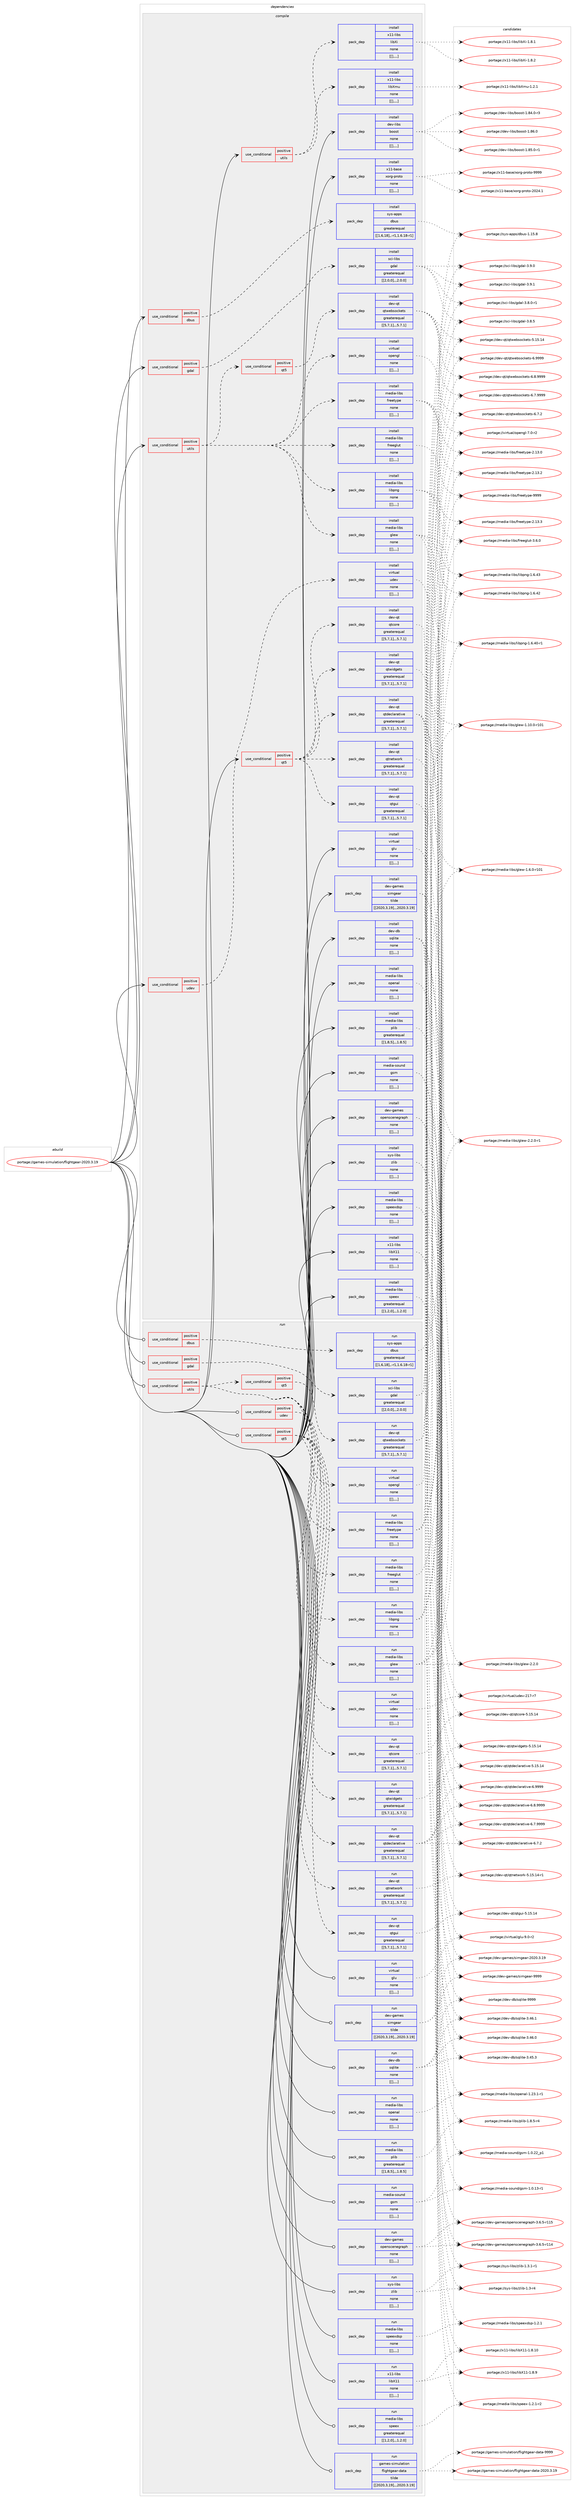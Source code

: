 digraph prolog {

# *************
# Graph options
# *************

newrank=true;
concentrate=true;
compound=true;
graph [rankdir=LR,fontname=Helvetica,fontsize=10,ranksep=1.5];#, ranksep=2.5, nodesep=0.2];
edge  [arrowhead=vee];
node  [fontname=Helvetica,fontsize=10];

# **********
# The ebuild
# **********

subgraph cluster_leftcol {
color=gray;
label=<<i>ebuild</i>>;
id [label="portage://games-simulation/flightgear-2020.3.19", color=red, width=4, href="../games-simulation/flightgear-2020.3.19.svg"];
}

# ****************
# The dependencies
# ****************

subgraph cluster_midcol {
color=gray;
label=<<i>dependencies</i>>;
subgraph cluster_compile {
fillcolor="#eeeeee";
style=filled;
label=<<i>compile</i>>;
subgraph cond66366 {
dependency237074 [label=<<TABLE BORDER="0" CELLBORDER="1" CELLSPACING="0" CELLPADDING="4"><TR><TD ROWSPAN="3" CELLPADDING="10">use_conditional</TD></TR><TR><TD>positive</TD></TR><TR><TD>dbus</TD></TR></TABLE>>, shape=none, color=red];
subgraph pack169205 {
dependency237075 [label=<<TABLE BORDER="0" CELLBORDER="1" CELLSPACING="0" CELLPADDING="4" WIDTH="220"><TR><TD ROWSPAN="6" CELLPADDING="30">pack_dep</TD></TR><TR><TD WIDTH="110">install</TD></TR><TR><TD>sys-apps</TD></TR><TR><TD>dbus</TD></TR><TR><TD>greaterequal</TD></TR><TR><TD>[[1,6,18],,-r1,1.6.18-r1]</TD></TR></TABLE>>, shape=none, color=blue];
}
dependency237074:e -> dependency237075:w [weight=20,style="dashed",arrowhead="vee"];
}
id:e -> dependency237074:w [weight=20,style="solid",arrowhead="vee"];
subgraph cond66367 {
dependency237076 [label=<<TABLE BORDER="0" CELLBORDER="1" CELLSPACING="0" CELLPADDING="4"><TR><TD ROWSPAN="3" CELLPADDING="10">use_conditional</TD></TR><TR><TD>positive</TD></TR><TR><TD>gdal</TD></TR></TABLE>>, shape=none, color=red];
subgraph pack169206 {
dependency237077 [label=<<TABLE BORDER="0" CELLBORDER="1" CELLSPACING="0" CELLPADDING="4" WIDTH="220"><TR><TD ROWSPAN="6" CELLPADDING="30">pack_dep</TD></TR><TR><TD WIDTH="110">install</TD></TR><TR><TD>sci-libs</TD></TR><TR><TD>gdal</TD></TR><TR><TD>greaterequal</TD></TR><TR><TD>[[2,0,0],,,2.0.0]</TD></TR></TABLE>>, shape=none, color=blue];
}
dependency237076:e -> dependency237077:w [weight=20,style="dashed",arrowhead="vee"];
}
id:e -> dependency237076:w [weight=20,style="solid",arrowhead="vee"];
subgraph cond66368 {
dependency237078 [label=<<TABLE BORDER="0" CELLBORDER="1" CELLSPACING="0" CELLPADDING="4"><TR><TD ROWSPAN="3" CELLPADDING="10">use_conditional</TD></TR><TR><TD>positive</TD></TR><TR><TD>qt5</TD></TR></TABLE>>, shape=none, color=red];
subgraph pack169207 {
dependency237079 [label=<<TABLE BORDER="0" CELLBORDER="1" CELLSPACING="0" CELLPADDING="4" WIDTH="220"><TR><TD ROWSPAN="6" CELLPADDING="30">pack_dep</TD></TR><TR><TD WIDTH="110">install</TD></TR><TR><TD>dev-qt</TD></TR><TR><TD>qtcore</TD></TR><TR><TD>greaterequal</TD></TR><TR><TD>[[5,7,1],,,5.7.1]</TD></TR></TABLE>>, shape=none, color=blue];
}
dependency237078:e -> dependency237079:w [weight=20,style="dashed",arrowhead="vee"];
subgraph pack169208 {
dependency237080 [label=<<TABLE BORDER="0" CELLBORDER="1" CELLSPACING="0" CELLPADDING="4" WIDTH="220"><TR><TD ROWSPAN="6" CELLPADDING="30">pack_dep</TD></TR><TR><TD WIDTH="110">install</TD></TR><TR><TD>dev-qt</TD></TR><TR><TD>qtdeclarative</TD></TR><TR><TD>greaterequal</TD></TR><TR><TD>[[5,7,1],,,5.7.1]</TD></TR></TABLE>>, shape=none, color=blue];
}
dependency237078:e -> dependency237080:w [weight=20,style="dashed",arrowhead="vee"];
subgraph pack169209 {
dependency237081 [label=<<TABLE BORDER="0" CELLBORDER="1" CELLSPACING="0" CELLPADDING="4" WIDTH="220"><TR><TD ROWSPAN="6" CELLPADDING="30">pack_dep</TD></TR><TR><TD WIDTH="110">install</TD></TR><TR><TD>dev-qt</TD></TR><TR><TD>qtgui</TD></TR><TR><TD>greaterequal</TD></TR><TR><TD>[[5,7,1],,,5.7.1]</TD></TR></TABLE>>, shape=none, color=blue];
}
dependency237078:e -> dependency237081:w [weight=20,style="dashed",arrowhead="vee"];
subgraph pack169210 {
dependency237082 [label=<<TABLE BORDER="0" CELLBORDER="1" CELLSPACING="0" CELLPADDING="4" WIDTH="220"><TR><TD ROWSPAN="6" CELLPADDING="30">pack_dep</TD></TR><TR><TD WIDTH="110">install</TD></TR><TR><TD>dev-qt</TD></TR><TR><TD>qtnetwork</TD></TR><TR><TD>greaterequal</TD></TR><TR><TD>[[5,7,1],,,5.7.1]</TD></TR></TABLE>>, shape=none, color=blue];
}
dependency237078:e -> dependency237082:w [weight=20,style="dashed",arrowhead="vee"];
subgraph pack169211 {
dependency237083 [label=<<TABLE BORDER="0" CELLBORDER="1" CELLSPACING="0" CELLPADDING="4" WIDTH="220"><TR><TD ROWSPAN="6" CELLPADDING="30">pack_dep</TD></TR><TR><TD WIDTH="110">install</TD></TR><TR><TD>dev-qt</TD></TR><TR><TD>qtwidgets</TD></TR><TR><TD>greaterequal</TD></TR><TR><TD>[[5,7,1],,,5.7.1]</TD></TR></TABLE>>, shape=none, color=blue];
}
dependency237078:e -> dependency237083:w [weight=20,style="dashed",arrowhead="vee"];
}
id:e -> dependency237078:w [weight=20,style="solid",arrowhead="vee"];
subgraph cond66369 {
dependency237084 [label=<<TABLE BORDER="0" CELLBORDER="1" CELLSPACING="0" CELLPADDING="4"><TR><TD ROWSPAN="3" CELLPADDING="10">use_conditional</TD></TR><TR><TD>positive</TD></TR><TR><TD>udev</TD></TR></TABLE>>, shape=none, color=red];
subgraph pack169212 {
dependency237085 [label=<<TABLE BORDER="0" CELLBORDER="1" CELLSPACING="0" CELLPADDING="4" WIDTH="220"><TR><TD ROWSPAN="6" CELLPADDING="30">pack_dep</TD></TR><TR><TD WIDTH="110">install</TD></TR><TR><TD>virtual</TD></TR><TR><TD>udev</TD></TR><TR><TD>none</TD></TR><TR><TD>[[],,,,]</TD></TR></TABLE>>, shape=none, color=blue];
}
dependency237084:e -> dependency237085:w [weight=20,style="dashed",arrowhead="vee"];
}
id:e -> dependency237084:w [weight=20,style="solid",arrowhead="vee"];
subgraph cond66370 {
dependency237086 [label=<<TABLE BORDER="0" CELLBORDER="1" CELLSPACING="0" CELLPADDING="4"><TR><TD ROWSPAN="3" CELLPADDING="10">use_conditional</TD></TR><TR><TD>positive</TD></TR><TR><TD>utils</TD></TR></TABLE>>, shape=none, color=red];
subgraph pack169213 {
dependency237087 [label=<<TABLE BORDER="0" CELLBORDER="1" CELLSPACING="0" CELLPADDING="4" WIDTH="220"><TR><TD ROWSPAN="6" CELLPADDING="30">pack_dep</TD></TR><TR><TD WIDTH="110">install</TD></TR><TR><TD>media-libs</TD></TR><TR><TD>freeglut</TD></TR><TR><TD>none</TD></TR><TR><TD>[[],,,,]</TD></TR></TABLE>>, shape=none, color=blue];
}
dependency237086:e -> dependency237087:w [weight=20,style="dashed",arrowhead="vee"];
subgraph pack169214 {
dependency237088 [label=<<TABLE BORDER="0" CELLBORDER="1" CELLSPACING="0" CELLPADDING="4" WIDTH="220"><TR><TD ROWSPAN="6" CELLPADDING="30">pack_dep</TD></TR><TR><TD WIDTH="110">install</TD></TR><TR><TD>media-libs</TD></TR><TR><TD>freetype</TD></TR><TR><TD>none</TD></TR><TR><TD>[[],,,,]</TD></TR></TABLE>>, shape=none, color=blue];
}
dependency237086:e -> dependency237088:w [weight=20,style="dashed",arrowhead="vee"];
subgraph pack169215 {
dependency237089 [label=<<TABLE BORDER="0" CELLBORDER="1" CELLSPACING="0" CELLPADDING="4" WIDTH="220"><TR><TD ROWSPAN="6" CELLPADDING="30">pack_dep</TD></TR><TR><TD WIDTH="110">install</TD></TR><TR><TD>media-libs</TD></TR><TR><TD>glew</TD></TR><TR><TD>none</TD></TR><TR><TD>[[],,,,]</TD></TR></TABLE>>, shape=none, color=blue];
}
dependency237086:e -> dependency237089:w [weight=20,style="dashed",arrowhead="vee"];
subgraph pack169216 {
dependency237090 [label=<<TABLE BORDER="0" CELLBORDER="1" CELLSPACING="0" CELLPADDING="4" WIDTH="220"><TR><TD ROWSPAN="6" CELLPADDING="30">pack_dep</TD></TR><TR><TD WIDTH="110">install</TD></TR><TR><TD>media-libs</TD></TR><TR><TD>libpng</TD></TR><TR><TD>none</TD></TR><TR><TD>[[],,,,]</TD></TR></TABLE>>, shape=none, color=blue];
}
dependency237086:e -> dependency237090:w [weight=20,style="dashed",arrowhead="vee"];
subgraph pack169217 {
dependency237091 [label=<<TABLE BORDER="0" CELLBORDER="1" CELLSPACING="0" CELLPADDING="4" WIDTH="220"><TR><TD ROWSPAN="6" CELLPADDING="30">pack_dep</TD></TR><TR><TD WIDTH="110">install</TD></TR><TR><TD>virtual</TD></TR><TR><TD>opengl</TD></TR><TR><TD>none</TD></TR><TR><TD>[[],,,,]</TD></TR></TABLE>>, shape=none, color=blue];
}
dependency237086:e -> dependency237091:w [weight=20,style="dashed",arrowhead="vee"];
subgraph cond66371 {
dependency237092 [label=<<TABLE BORDER="0" CELLBORDER="1" CELLSPACING="0" CELLPADDING="4"><TR><TD ROWSPAN="3" CELLPADDING="10">use_conditional</TD></TR><TR><TD>positive</TD></TR><TR><TD>qt5</TD></TR></TABLE>>, shape=none, color=red];
subgraph pack169218 {
dependency237093 [label=<<TABLE BORDER="0" CELLBORDER="1" CELLSPACING="0" CELLPADDING="4" WIDTH="220"><TR><TD ROWSPAN="6" CELLPADDING="30">pack_dep</TD></TR><TR><TD WIDTH="110">install</TD></TR><TR><TD>dev-qt</TD></TR><TR><TD>qtwebsockets</TD></TR><TR><TD>greaterequal</TD></TR><TR><TD>[[5,7,1],,,5.7.1]</TD></TR></TABLE>>, shape=none, color=blue];
}
dependency237092:e -> dependency237093:w [weight=20,style="dashed",arrowhead="vee"];
}
dependency237086:e -> dependency237092:w [weight=20,style="dashed",arrowhead="vee"];
}
id:e -> dependency237086:w [weight=20,style="solid",arrowhead="vee"];
subgraph cond66372 {
dependency237094 [label=<<TABLE BORDER="0" CELLBORDER="1" CELLSPACING="0" CELLPADDING="4"><TR><TD ROWSPAN="3" CELLPADDING="10">use_conditional</TD></TR><TR><TD>positive</TD></TR><TR><TD>utils</TD></TR></TABLE>>, shape=none, color=red];
subgraph pack169219 {
dependency237095 [label=<<TABLE BORDER="0" CELLBORDER="1" CELLSPACING="0" CELLPADDING="4" WIDTH="220"><TR><TD ROWSPAN="6" CELLPADDING="30">pack_dep</TD></TR><TR><TD WIDTH="110">install</TD></TR><TR><TD>x11-libs</TD></TR><TR><TD>libXi</TD></TR><TR><TD>none</TD></TR><TR><TD>[[],,,,]</TD></TR></TABLE>>, shape=none, color=blue];
}
dependency237094:e -> dependency237095:w [weight=20,style="dashed",arrowhead="vee"];
subgraph pack169220 {
dependency237096 [label=<<TABLE BORDER="0" CELLBORDER="1" CELLSPACING="0" CELLPADDING="4" WIDTH="220"><TR><TD ROWSPAN="6" CELLPADDING="30">pack_dep</TD></TR><TR><TD WIDTH="110">install</TD></TR><TR><TD>x11-libs</TD></TR><TR><TD>libXmu</TD></TR><TR><TD>none</TD></TR><TR><TD>[[],,,,]</TD></TR></TABLE>>, shape=none, color=blue];
}
dependency237094:e -> dependency237096:w [weight=20,style="dashed",arrowhead="vee"];
}
id:e -> dependency237094:w [weight=20,style="solid",arrowhead="vee"];
subgraph pack169221 {
dependency237097 [label=<<TABLE BORDER="0" CELLBORDER="1" CELLSPACING="0" CELLPADDING="4" WIDTH="220"><TR><TD ROWSPAN="6" CELLPADDING="30">pack_dep</TD></TR><TR><TD WIDTH="110">install</TD></TR><TR><TD>dev-db</TD></TR><TR><TD>sqlite</TD></TR><TR><TD>none</TD></TR><TR><TD>[[],,,,]</TD></TR></TABLE>>, shape=none, color=blue];
}
id:e -> dependency237097:w [weight=20,style="solid",arrowhead="vee"];
subgraph pack169222 {
dependency237098 [label=<<TABLE BORDER="0" CELLBORDER="1" CELLSPACING="0" CELLPADDING="4" WIDTH="220"><TR><TD ROWSPAN="6" CELLPADDING="30">pack_dep</TD></TR><TR><TD WIDTH="110">install</TD></TR><TR><TD>dev-games</TD></TR><TR><TD>openscenegraph</TD></TR><TR><TD>none</TD></TR><TR><TD>[[],,,,]</TD></TR></TABLE>>, shape=none, color=blue];
}
id:e -> dependency237098:w [weight=20,style="solid",arrowhead="vee"];
subgraph pack169223 {
dependency237099 [label=<<TABLE BORDER="0" CELLBORDER="1" CELLSPACING="0" CELLPADDING="4" WIDTH="220"><TR><TD ROWSPAN="6" CELLPADDING="30">pack_dep</TD></TR><TR><TD WIDTH="110">install</TD></TR><TR><TD>dev-games</TD></TR><TR><TD>simgear</TD></TR><TR><TD>tilde</TD></TR><TR><TD>[[2020,3,19],,,2020.3.19]</TD></TR></TABLE>>, shape=none, color=blue];
}
id:e -> dependency237099:w [weight=20,style="solid",arrowhead="vee"];
subgraph pack169224 {
dependency237100 [label=<<TABLE BORDER="0" CELLBORDER="1" CELLSPACING="0" CELLPADDING="4" WIDTH="220"><TR><TD ROWSPAN="6" CELLPADDING="30">pack_dep</TD></TR><TR><TD WIDTH="110">install</TD></TR><TR><TD>dev-libs</TD></TR><TR><TD>boost</TD></TR><TR><TD>none</TD></TR><TR><TD>[[],,,,]</TD></TR></TABLE>>, shape=none, color=blue];
}
id:e -> dependency237100:w [weight=20,style="solid",arrowhead="vee"];
subgraph pack169225 {
dependency237101 [label=<<TABLE BORDER="0" CELLBORDER="1" CELLSPACING="0" CELLPADDING="4" WIDTH="220"><TR><TD ROWSPAN="6" CELLPADDING="30">pack_dep</TD></TR><TR><TD WIDTH="110">install</TD></TR><TR><TD>media-libs</TD></TR><TR><TD>openal</TD></TR><TR><TD>none</TD></TR><TR><TD>[[],,,,]</TD></TR></TABLE>>, shape=none, color=blue];
}
id:e -> dependency237101:w [weight=20,style="solid",arrowhead="vee"];
subgraph pack169226 {
dependency237102 [label=<<TABLE BORDER="0" CELLBORDER="1" CELLSPACING="0" CELLPADDING="4" WIDTH="220"><TR><TD ROWSPAN="6" CELLPADDING="30">pack_dep</TD></TR><TR><TD WIDTH="110">install</TD></TR><TR><TD>media-libs</TD></TR><TR><TD>plib</TD></TR><TR><TD>greaterequal</TD></TR><TR><TD>[[1,8,5],,,1.8.5]</TD></TR></TABLE>>, shape=none, color=blue];
}
id:e -> dependency237102:w [weight=20,style="solid",arrowhead="vee"];
subgraph pack169227 {
dependency237103 [label=<<TABLE BORDER="0" CELLBORDER="1" CELLSPACING="0" CELLPADDING="4" WIDTH="220"><TR><TD ROWSPAN="6" CELLPADDING="30">pack_dep</TD></TR><TR><TD WIDTH="110">install</TD></TR><TR><TD>media-libs</TD></TR><TR><TD>speex</TD></TR><TR><TD>greaterequal</TD></TR><TR><TD>[[1,2,0],,,1.2.0]</TD></TR></TABLE>>, shape=none, color=blue];
}
id:e -> dependency237103:w [weight=20,style="solid",arrowhead="vee"];
subgraph pack169228 {
dependency237104 [label=<<TABLE BORDER="0" CELLBORDER="1" CELLSPACING="0" CELLPADDING="4" WIDTH="220"><TR><TD ROWSPAN="6" CELLPADDING="30">pack_dep</TD></TR><TR><TD WIDTH="110">install</TD></TR><TR><TD>media-libs</TD></TR><TR><TD>speexdsp</TD></TR><TR><TD>none</TD></TR><TR><TD>[[],,,,]</TD></TR></TABLE>>, shape=none, color=blue];
}
id:e -> dependency237104:w [weight=20,style="solid",arrowhead="vee"];
subgraph pack169229 {
dependency237105 [label=<<TABLE BORDER="0" CELLBORDER="1" CELLSPACING="0" CELLPADDING="4" WIDTH="220"><TR><TD ROWSPAN="6" CELLPADDING="30">pack_dep</TD></TR><TR><TD WIDTH="110">install</TD></TR><TR><TD>media-sound</TD></TR><TR><TD>gsm</TD></TR><TR><TD>none</TD></TR><TR><TD>[[],,,,]</TD></TR></TABLE>>, shape=none, color=blue];
}
id:e -> dependency237105:w [weight=20,style="solid",arrowhead="vee"];
subgraph pack169230 {
dependency237106 [label=<<TABLE BORDER="0" CELLBORDER="1" CELLSPACING="0" CELLPADDING="4" WIDTH="220"><TR><TD ROWSPAN="6" CELLPADDING="30">pack_dep</TD></TR><TR><TD WIDTH="110">install</TD></TR><TR><TD>sys-libs</TD></TR><TR><TD>zlib</TD></TR><TR><TD>none</TD></TR><TR><TD>[[],,,,]</TD></TR></TABLE>>, shape=none, color=blue];
}
id:e -> dependency237106:w [weight=20,style="solid",arrowhead="vee"];
subgraph pack169231 {
dependency237107 [label=<<TABLE BORDER="0" CELLBORDER="1" CELLSPACING="0" CELLPADDING="4" WIDTH="220"><TR><TD ROWSPAN="6" CELLPADDING="30">pack_dep</TD></TR><TR><TD WIDTH="110">install</TD></TR><TR><TD>virtual</TD></TR><TR><TD>glu</TD></TR><TR><TD>none</TD></TR><TR><TD>[[],,,,]</TD></TR></TABLE>>, shape=none, color=blue];
}
id:e -> dependency237107:w [weight=20,style="solid",arrowhead="vee"];
subgraph pack169232 {
dependency237108 [label=<<TABLE BORDER="0" CELLBORDER="1" CELLSPACING="0" CELLPADDING="4" WIDTH="220"><TR><TD ROWSPAN="6" CELLPADDING="30">pack_dep</TD></TR><TR><TD WIDTH="110">install</TD></TR><TR><TD>x11-base</TD></TR><TR><TD>xorg-proto</TD></TR><TR><TD>none</TD></TR><TR><TD>[[],,,,]</TD></TR></TABLE>>, shape=none, color=blue];
}
id:e -> dependency237108:w [weight=20,style="solid",arrowhead="vee"];
subgraph pack169233 {
dependency237109 [label=<<TABLE BORDER="0" CELLBORDER="1" CELLSPACING="0" CELLPADDING="4" WIDTH="220"><TR><TD ROWSPAN="6" CELLPADDING="30">pack_dep</TD></TR><TR><TD WIDTH="110">install</TD></TR><TR><TD>x11-libs</TD></TR><TR><TD>libX11</TD></TR><TR><TD>none</TD></TR><TR><TD>[[],,,,]</TD></TR></TABLE>>, shape=none, color=blue];
}
id:e -> dependency237109:w [weight=20,style="solid",arrowhead="vee"];
}
subgraph cluster_compileandrun {
fillcolor="#eeeeee";
style=filled;
label=<<i>compile and run</i>>;
}
subgraph cluster_run {
fillcolor="#eeeeee";
style=filled;
label=<<i>run</i>>;
subgraph cond66373 {
dependency237110 [label=<<TABLE BORDER="0" CELLBORDER="1" CELLSPACING="0" CELLPADDING="4"><TR><TD ROWSPAN="3" CELLPADDING="10">use_conditional</TD></TR><TR><TD>positive</TD></TR><TR><TD>dbus</TD></TR></TABLE>>, shape=none, color=red];
subgraph pack169234 {
dependency237111 [label=<<TABLE BORDER="0" CELLBORDER="1" CELLSPACING="0" CELLPADDING="4" WIDTH="220"><TR><TD ROWSPAN="6" CELLPADDING="30">pack_dep</TD></TR><TR><TD WIDTH="110">run</TD></TR><TR><TD>sys-apps</TD></TR><TR><TD>dbus</TD></TR><TR><TD>greaterequal</TD></TR><TR><TD>[[1,6,18],,-r1,1.6.18-r1]</TD></TR></TABLE>>, shape=none, color=blue];
}
dependency237110:e -> dependency237111:w [weight=20,style="dashed",arrowhead="vee"];
}
id:e -> dependency237110:w [weight=20,style="solid",arrowhead="odot"];
subgraph cond66374 {
dependency237112 [label=<<TABLE BORDER="0" CELLBORDER="1" CELLSPACING="0" CELLPADDING="4"><TR><TD ROWSPAN="3" CELLPADDING="10">use_conditional</TD></TR><TR><TD>positive</TD></TR><TR><TD>gdal</TD></TR></TABLE>>, shape=none, color=red];
subgraph pack169235 {
dependency237113 [label=<<TABLE BORDER="0" CELLBORDER="1" CELLSPACING="0" CELLPADDING="4" WIDTH="220"><TR><TD ROWSPAN="6" CELLPADDING="30">pack_dep</TD></TR><TR><TD WIDTH="110">run</TD></TR><TR><TD>sci-libs</TD></TR><TR><TD>gdal</TD></TR><TR><TD>greaterequal</TD></TR><TR><TD>[[2,0,0],,,2.0.0]</TD></TR></TABLE>>, shape=none, color=blue];
}
dependency237112:e -> dependency237113:w [weight=20,style="dashed",arrowhead="vee"];
}
id:e -> dependency237112:w [weight=20,style="solid",arrowhead="odot"];
subgraph cond66375 {
dependency237114 [label=<<TABLE BORDER="0" CELLBORDER="1" CELLSPACING="0" CELLPADDING="4"><TR><TD ROWSPAN="3" CELLPADDING="10">use_conditional</TD></TR><TR><TD>positive</TD></TR><TR><TD>qt5</TD></TR></TABLE>>, shape=none, color=red];
subgraph pack169236 {
dependency237115 [label=<<TABLE BORDER="0" CELLBORDER="1" CELLSPACING="0" CELLPADDING="4" WIDTH="220"><TR><TD ROWSPAN="6" CELLPADDING="30">pack_dep</TD></TR><TR><TD WIDTH="110">run</TD></TR><TR><TD>dev-qt</TD></TR><TR><TD>qtcore</TD></TR><TR><TD>greaterequal</TD></TR><TR><TD>[[5,7,1],,,5.7.1]</TD></TR></TABLE>>, shape=none, color=blue];
}
dependency237114:e -> dependency237115:w [weight=20,style="dashed",arrowhead="vee"];
subgraph pack169237 {
dependency237116 [label=<<TABLE BORDER="0" CELLBORDER="1" CELLSPACING="0" CELLPADDING="4" WIDTH="220"><TR><TD ROWSPAN="6" CELLPADDING="30">pack_dep</TD></TR><TR><TD WIDTH="110">run</TD></TR><TR><TD>dev-qt</TD></TR><TR><TD>qtdeclarative</TD></TR><TR><TD>greaterequal</TD></TR><TR><TD>[[5,7,1],,,5.7.1]</TD></TR></TABLE>>, shape=none, color=blue];
}
dependency237114:e -> dependency237116:w [weight=20,style="dashed",arrowhead="vee"];
subgraph pack169238 {
dependency237117 [label=<<TABLE BORDER="0" CELLBORDER="1" CELLSPACING="0" CELLPADDING="4" WIDTH="220"><TR><TD ROWSPAN="6" CELLPADDING="30">pack_dep</TD></TR><TR><TD WIDTH="110">run</TD></TR><TR><TD>dev-qt</TD></TR><TR><TD>qtgui</TD></TR><TR><TD>greaterequal</TD></TR><TR><TD>[[5,7,1],,,5.7.1]</TD></TR></TABLE>>, shape=none, color=blue];
}
dependency237114:e -> dependency237117:w [weight=20,style="dashed",arrowhead="vee"];
subgraph pack169239 {
dependency237118 [label=<<TABLE BORDER="0" CELLBORDER="1" CELLSPACING="0" CELLPADDING="4" WIDTH="220"><TR><TD ROWSPAN="6" CELLPADDING="30">pack_dep</TD></TR><TR><TD WIDTH="110">run</TD></TR><TR><TD>dev-qt</TD></TR><TR><TD>qtnetwork</TD></TR><TR><TD>greaterequal</TD></TR><TR><TD>[[5,7,1],,,5.7.1]</TD></TR></TABLE>>, shape=none, color=blue];
}
dependency237114:e -> dependency237118:w [weight=20,style="dashed",arrowhead="vee"];
subgraph pack169240 {
dependency237119 [label=<<TABLE BORDER="0" CELLBORDER="1" CELLSPACING="0" CELLPADDING="4" WIDTH="220"><TR><TD ROWSPAN="6" CELLPADDING="30">pack_dep</TD></TR><TR><TD WIDTH="110">run</TD></TR><TR><TD>dev-qt</TD></TR><TR><TD>qtwidgets</TD></TR><TR><TD>greaterequal</TD></TR><TR><TD>[[5,7,1],,,5.7.1]</TD></TR></TABLE>>, shape=none, color=blue];
}
dependency237114:e -> dependency237119:w [weight=20,style="dashed",arrowhead="vee"];
}
id:e -> dependency237114:w [weight=20,style="solid",arrowhead="odot"];
subgraph cond66376 {
dependency237120 [label=<<TABLE BORDER="0" CELLBORDER="1" CELLSPACING="0" CELLPADDING="4"><TR><TD ROWSPAN="3" CELLPADDING="10">use_conditional</TD></TR><TR><TD>positive</TD></TR><TR><TD>udev</TD></TR></TABLE>>, shape=none, color=red];
subgraph pack169241 {
dependency237121 [label=<<TABLE BORDER="0" CELLBORDER="1" CELLSPACING="0" CELLPADDING="4" WIDTH="220"><TR><TD ROWSPAN="6" CELLPADDING="30">pack_dep</TD></TR><TR><TD WIDTH="110">run</TD></TR><TR><TD>virtual</TD></TR><TR><TD>udev</TD></TR><TR><TD>none</TD></TR><TR><TD>[[],,,,]</TD></TR></TABLE>>, shape=none, color=blue];
}
dependency237120:e -> dependency237121:w [weight=20,style="dashed",arrowhead="vee"];
}
id:e -> dependency237120:w [weight=20,style="solid",arrowhead="odot"];
subgraph cond66377 {
dependency237122 [label=<<TABLE BORDER="0" CELLBORDER="1" CELLSPACING="0" CELLPADDING="4"><TR><TD ROWSPAN="3" CELLPADDING="10">use_conditional</TD></TR><TR><TD>positive</TD></TR><TR><TD>utils</TD></TR></TABLE>>, shape=none, color=red];
subgraph pack169242 {
dependency237123 [label=<<TABLE BORDER="0" CELLBORDER="1" CELLSPACING="0" CELLPADDING="4" WIDTH="220"><TR><TD ROWSPAN="6" CELLPADDING="30">pack_dep</TD></TR><TR><TD WIDTH="110">run</TD></TR><TR><TD>media-libs</TD></TR><TR><TD>freeglut</TD></TR><TR><TD>none</TD></TR><TR><TD>[[],,,,]</TD></TR></TABLE>>, shape=none, color=blue];
}
dependency237122:e -> dependency237123:w [weight=20,style="dashed",arrowhead="vee"];
subgraph pack169243 {
dependency237124 [label=<<TABLE BORDER="0" CELLBORDER="1" CELLSPACING="0" CELLPADDING="4" WIDTH="220"><TR><TD ROWSPAN="6" CELLPADDING="30">pack_dep</TD></TR><TR><TD WIDTH="110">run</TD></TR><TR><TD>media-libs</TD></TR><TR><TD>freetype</TD></TR><TR><TD>none</TD></TR><TR><TD>[[],,,,]</TD></TR></TABLE>>, shape=none, color=blue];
}
dependency237122:e -> dependency237124:w [weight=20,style="dashed",arrowhead="vee"];
subgraph pack169244 {
dependency237125 [label=<<TABLE BORDER="0" CELLBORDER="1" CELLSPACING="0" CELLPADDING="4" WIDTH="220"><TR><TD ROWSPAN="6" CELLPADDING="30">pack_dep</TD></TR><TR><TD WIDTH="110">run</TD></TR><TR><TD>media-libs</TD></TR><TR><TD>glew</TD></TR><TR><TD>none</TD></TR><TR><TD>[[],,,,]</TD></TR></TABLE>>, shape=none, color=blue];
}
dependency237122:e -> dependency237125:w [weight=20,style="dashed",arrowhead="vee"];
subgraph pack169245 {
dependency237126 [label=<<TABLE BORDER="0" CELLBORDER="1" CELLSPACING="0" CELLPADDING="4" WIDTH="220"><TR><TD ROWSPAN="6" CELLPADDING="30">pack_dep</TD></TR><TR><TD WIDTH="110">run</TD></TR><TR><TD>media-libs</TD></TR><TR><TD>libpng</TD></TR><TR><TD>none</TD></TR><TR><TD>[[],,,,]</TD></TR></TABLE>>, shape=none, color=blue];
}
dependency237122:e -> dependency237126:w [weight=20,style="dashed",arrowhead="vee"];
subgraph pack169246 {
dependency237127 [label=<<TABLE BORDER="0" CELLBORDER="1" CELLSPACING="0" CELLPADDING="4" WIDTH="220"><TR><TD ROWSPAN="6" CELLPADDING="30">pack_dep</TD></TR><TR><TD WIDTH="110">run</TD></TR><TR><TD>virtual</TD></TR><TR><TD>opengl</TD></TR><TR><TD>none</TD></TR><TR><TD>[[],,,,]</TD></TR></TABLE>>, shape=none, color=blue];
}
dependency237122:e -> dependency237127:w [weight=20,style="dashed",arrowhead="vee"];
subgraph cond66378 {
dependency237128 [label=<<TABLE BORDER="0" CELLBORDER="1" CELLSPACING="0" CELLPADDING="4"><TR><TD ROWSPAN="3" CELLPADDING="10">use_conditional</TD></TR><TR><TD>positive</TD></TR><TR><TD>qt5</TD></TR></TABLE>>, shape=none, color=red];
subgraph pack169247 {
dependency237129 [label=<<TABLE BORDER="0" CELLBORDER="1" CELLSPACING="0" CELLPADDING="4" WIDTH="220"><TR><TD ROWSPAN="6" CELLPADDING="30">pack_dep</TD></TR><TR><TD WIDTH="110">run</TD></TR><TR><TD>dev-qt</TD></TR><TR><TD>qtwebsockets</TD></TR><TR><TD>greaterequal</TD></TR><TR><TD>[[5,7,1],,,5.7.1]</TD></TR></TABLE>>, shape=none, color=blue];
}
dependency237128:e -> dependency237129:w [weight=20,style="dashed",arrowhead="vee"];
}
dependency237122:e -> dependency237128:w [weight=20,style="dashed",arrowhead="vee"];
}
id:e -> dependency237122:w [weight=20,style="solid",arrowhead="odot"];
subgraph pack169248 {
dependency237130 [label=<<TABLE BORDER="0" CELLBORDER="1" CELLSPACING="0" CELLPADDING="4" WIDTH="220"><TR><TD ROWSPAN="6" CELLPADDING="30">pack_dep</TD></TR><TR><TD WIDTH="110">run</TD></TR><TR><TD>dev-db</TD></TR><TR><TD>sqlite</TD></TR><TR><TD>none</TD></TR><TR><TD>[[],,,,]</TD></TR></TABLE>>, shape=none, color=blue];
}
id:e -> dependency237130:w [weight=20,style="solid",arrowhead="odot"];
subgraph pack169249 {
dependency237131 [label=<<TABLE BORDER="0" CELLBORDER="1" CELLSPACING="0" CELLPADDING="4" WIDTH="220"><TR><TD ROWSPAN="6" CELLPADDING="30">pack_dep</TD></TR><TR><TD WIDTH="110">run</TD></TR><TR><TD>dev-games</TD></TR><TR><TD>openscenegraph</TD></TR><TR><TD>none</TD></TR><TR><TD>[[],,,,]</TD></TR></TABLE>>, shape=none, color=blue];
}
id:e -> dependency237131:w [weight=20,style="solid",arrowhead="odot"];
subgraph pack169250 {
dependency237132 [label=<<TABLE BORDER="0" CELLBORDER="1" CELLSPACING="0" CELLPADDING="4" WIDTH="220"><TR><TD ROWSPAN="6" CELLPADDING="30">pack_dep</TD></TR><TR><TD WIDTH="110">run</TD></TR><TR><TD>dev-games</TD></TR><TR><TD>simgear</TD></TR><TR><TD>tilde</TD></TR><TR><TD>[[2020,3,19],,,2020.3.19]</TD></TR></TABLE>>, shape=none, color=blue];
}
id:e -> dependency237132:w [weight=20,style="solid",arrowhead="odot"];
subgraph pack169251 {
dependency237133 [label=<<TABLE BORDER="0" CELLBORDER="1" CELLSPACING="0" CELLPADDING="4" WIDTH="220"><TR><TD ROWSPAN="6" CELLPADDING="30">pack_dep</TD></TR><TR><TD WIDTH="110">run</TD></TR><TR><TD>games-simulation</TD></TR><TR><TD>flightgear-data</TD></TR><TR><TD>tilde</TD></TR><TR><TD>[[2020,3,19],,,2020.3.19]</TD></TR></TABLE>>, shape=none, color=blue];
}
id:e -> dependency237133:w [weight=20,style="solid",arrowhead="odot"];
subgraph pack169252 {
dependency237134 [label=<<TABLE BORDER="0" CELLBORDER="1" CELLSPACING="0" CELLPADDING="4" WIDTH="220"><TR><TD ROWSPAN="6" CELLPADDING="30">pack_dep</TD></TR><TR><TD WIDTH="110">run</TD></TR><TR><TD>media-libs</TD></TR><TR><TD>openal</TD></TR><TR><TD>none</TD></TR><TR><TD>[[],,,,]</TD></TR></TABLE>>, shape=none, color=blue];
}
id:e -> dependency237134:w [weight=20,style="solid",arrowhead="odot"];
subgraph pack169253 {
dependency237135 [label=<<TABLE BORDER="0" CELLBORDER="1" CELLSPACING="0" CELLPADDING="4" WIDTH="220"><TR><TD ROWSPAN="6" CELLPADDING="30">pack_dep</TD></TR><TR><TD WIDTH="110">run</TD></TR><TR><TD>media-libs</TD></TR><TR><TD>plib</TD></TR><TR><TD>greaterequal</TD></TR><TR><TD>[[1,8,5],,,1.8.5]</TD></TR></TABLE>>, shape=none, color=blue];
}
id:e -> dependency237135:w [weight=20,style="solid",arrowhead="odot"];
subgraph pack169254 {
dependency237136 [label=<<TABLE BORDER="0" CELLBORDER="1" CELLSPACING="0" CELLPADDING="4" WIDTH="220"><TR><TD ROWSPAN="6" CELLPADDING="30">pack_dep</TD></TR><TR><TD WIDTH="110">run</TD></TR><TR><TD>media-libs</TD></TR><TR><TD>speex</TD></TR><TR><TD>greaterequal</TD></TR><TR><TD>[[1,2,0],,,1.2.0]</TD></TR></TABLE>>, shape=none, color=blue];
}
id:e -> dependency237136:w [weight=20,style="solid",arrowhead="odot"];
subgraph pack169255 {
dependency237137 [label=<<TABLE BORDER="0" CELLBORDER="1" CELLSPACING="0" CELLPADDING="4" WIDTH="220"><TR><TD ROWSPAN="6" CELLPADDING="30">pack_dep</TD></TR><TR><TD WIDTH="110">run</TD></TR><TR><TD>media-libs</TD></TR><TR><TD>speexdsp</TD></TR><TR><TD>none</TD></TR><TR><TD>[[],,,,]</TD></TR></TABLE>>, shape=none, color=blue];
}
id:e -> dependency237137:w [weight=20,style="solid",arrowhead="odot"];
subgraph pack169256 {
dependency237138 [label=<<TABLE BORDER="0" CELLBORDER="1" CELLSPACING="0" CELLPADDING="4" WIDTH="220"><TR><TD ROWSPAN="6" CELLPADDING="30">pack_dep</TD></TR><TR><TD WIDTH="110">run</TD></TR><TR><TD>media-sound</TD></TR><TR><TD>gsm</TD></TR><TR><TD>none</TD></TR><TR><TD>[[],,,,]</TD></TR></TABLE>>, shape=none, color=blue];
}
id:e -> dependency237138:w [weight=20,style="solid",arrowhead="odot"];
subgraph pack169257 {
dependency237139 [label=<<TABLE BORDER="0" CELLBORDER="1" CELLSPACING="0" CELLPADDING="4" WIDTH="220"><TR><TD ROWSPAN="6" CELLPADDING="30">pack_dep</TD></TR><TR><TD WIDTH="110">run</TD></TR><TR><TD>sys-libs</TD></TR><TR><TD>zlib</TD></TR><TR><TD>none</TD></TR><TR><TD>[[],,,,]</TD></TR></TABLE>>, shape=none, color=blue];
}
id:e -> dependency237139:w [weight=20,style="solid",arrowhead="odot"];
subgraph pack169258 {
dependency237140 [label=<<TABLE BORDER="0" CELLBORDER="1" CELLSPACING="0" CELLPADDING="4" WIDTH="220"><TR><TD ROWSPAN="6" CELLPADDING="30">pack_dep</TD></TR><TR><TD WIDTH="110">run</TD></TR><TR><TD>virtual</TD></TR><TR><TD>glu</TD></TR><TR><TD>none</TD></TR><TR><TD>[[],,,,]</TD></TR></TABLE>>, shape=none, color=blue];
}
id:e -> dependency237140:w [weight=20,style="solid",arrowhead="odot"];
subgraph pack169259 {
dependency237141 [label=<<TABLE BORDER="0" CELLBORDER="1" CELLSPACING="0" CELLPADDING="4" WIDTH="220"><TR><TD ROWSPAN="6" CELLPADDING="30">pack_dep</TD></TR><TR><TD WIDTH="110">run</TD></TR><TR><TD>x11-libs</TD></TR><TR><TD>libX11</TD></TR><TR><TD>none</TD></TR><TR><TD>[[],,,,]</TD></TR></TABLE>>, shape=none, color=blue];
}
id:e -> dependency237141:w [weight=20,style="solid",arrowhead="odot"];
}
}

# **************
# The candidates
# **************

subgraph cluster_choices {
rank=same;
color=gray;
label=<<i>candidates</i>>;

subgraph choice169205 {
color=black;
nodesep=1;
choice1151211154597112112115471009811711545494649534656 [label="portage://sys-apps/dbus-1.15.8", color=red, width=4,href="../sys-apps/dbus-1.15.8.svg"];
dependency237075:e -> choice1151211154597112112115471009811711545494649534656:w [style=dotted,weight="100"];
}
subgraph choice169206 {
color=black;
nodesep=1;
choice1159910545108105981154710310097108455146574649 [label="portage://sci-libs/gdal-3.9.1", color=red, width=4,href="../sci-libs/gdal-3.9.1.svg"];
choice1159910545108105981154710310097108455146574648 [label="portage://sci-libs/gdal-3.9.0", color=red, width=4,href="../sci-libs/gdal-3.9.0.svg"];
choice1159910545108105981154710310097108455146564653 [label="portage://sci-libs/gdal-3.8.5", color=red, width=4,href="../sci-libs/gdal-3.8.5.svg"];
choice11599105451081059811547103100971084551465646484511449 [label="portage://sci-libs/gdal-3.8.0-r1", color=red, width=4,href="../sci-libs/gdal-3.8.0-r1.svg"];
dependency237077:e -> choice1159910545108105981154710310097108455146574649:w [style=dotted,weight="100"];
dependency237077:e -> choice1159910545108105981154710310097108455146574648:w [style=dotted,weight="100"];
dependency237077:e -> choice1159910545108105981154710310097108455146564653:w [style=dotted,weight="100"];
dependency237077:e -> choice11599105451081059811547103100971084551465646484511449:w [style=dotted,weight="100"];
}
subgraph choice169207 {
color=black;
nodesep=1;
choice1001011184511311647113116991111141014553464953464952 [label="portage://dev-qt/qtcore-5.15.14", color=red, width=4,href="../dev-qt/qtcore-5.15.14.svg"];
dependency237079:e -> choice1001011184511311647113116991111141014553464953464952:w [style=dotted,weight="100"];
}
subgraph choice169208 {
color=black;
nodesep=1;
choice100101118451131164711311610010199108971149711610511810145544657575757 [label="portage://dev-qt/qtdeclarative-6.9999", color=red, width=4,href="../dev-qt/qtdeclarative-6.9999.svg"];
choice1001011184511311647113116100101991089711497116105118101455446564657575757 [label="portage://dev-qt/qtdeclarative-6.8.9999", color=red, width=4,href="../dev-qt/qtdeclarative-6.8.9999.svg"];
choice1001011184511311647113116100101991089711497116105118101455446554657575757 [label="portage://dev-qt/qtdeclarative-6.7.9999", color=red, width=4,href="../dev-qt/qtdeclarative-6.7.9999.svg"];
choice1001011184511311647113116100101991089711497116105118101455446554650 [label="portage://dev-qt/qtdeclarative-6.7.2", color=red, width=4,href="../dev-qt/qtdeclarative-6.7.2.svg"];
choice10010111845113116471131161001019910897114971161051181014553464953464952 [label="portage://dev-qt/qtdeclarative-5.15.14", color=red, width=4,href="../dev-qt/qtdeclarative-5.15.14.svg"];
dependency237080:e -> choice100101118451131164711311610010199108971149711610511810145544657575757:w [style=dotted,weight="100"];
dependency237080:e -> choice1001011184511311647113116100101991089711497116105118101455446564657575757:w [style=dotted,weight="100"];
dependency237080:e -> choice1001011184511311647113116100101991089711497116105118101455446554657575757:w [style=dotted,weight="100"];
dependency237080:e -> choice1001011184511311647113116100101991089711497116105118101455446554650:w [style=dotted,weight="100"];
dependency237080:e -> choice10010111845113116471131161001019910897114971161051181014553464953464952:w [style=dotted,weight="100"];
}
subgraph choice169209 {
color=black;
nodesep=1;
choice10010111845113116471131161031171054553464953464952 [label="portage://dev-qt/qtgui-5.15.14", color=red, width=4,href="../dev-qt/qtgui-5.15.14.svg"];
dependency237081:e -> choice10010111845113116471131161031171054553464953464952:w [style=dotted,weight="100"];
}
subgraph choice169210 {
color=black;
nodesep=1;
choice100101118451131164711311611010111611911111410745534649534649524511449 [label="portage://dev-qt/qtnetwork-5.15.14-r1", color=red, width=4,href="../dev-qt/qtnetwork-5.15.14-r1.svg"];
dependency237082:e -> choice100101118451131164711311611010111611911111410745534649534649524511449:w [style=dotted,weight="100"];
}
subgraph choice169211 {
color=black;
nodesep=1;
choice10010111845113116471131161191051001031011161154553464953464952 [label="portage://dev-qt/qtwidgets-5.15.14", color=red, width=4,href="../dev-qt/qtwidgets-5.15.14.svg"];
dependency237083:e -> choice10010111845113116471131161191051001031011161154553464953464952:w [style=dotted,weight="100"];
}
subgraph choice169212 {
color=black;
nodesep=1;
choice1181051141161179710847117100101118455049554511455 [label="portage://virtual/udev-217-r7", color=red, width=4,href="../virtual/udev-217-r7.svg"];
dependency237085:e -> choice1181051141161179710847117100101118455049554511455:w [style=dotted,weight="100"];
}
subgraph choice169213 {
color=black;
nodesep=1;
choice10910110010597451081059811547102114101101103108117116455146544648 [label="portage://media-libs/freeglut-3.6.0", color=red, width=4,href="../media-libs/freeglut-3.6.0.svg"];
dependency237087:e -> choice10910110010597451081059811547102114101101103108117116455146544648:w [style=dotted,weight="100"];
}
subgraph choice169214 {
color=black;
nodesep=1;
choice109101100105974510810598115471021141011011161211121014557575757 [label="portage://media-libs/freetype-9999", color=red, width=4,href="../media-libs/freetype-9999.svg"];
choice1091011001059745108105981154710211410110111612111210145504649514651 [label="portage://media-libs/freetype-2.13.3", color=red, width=4,href="../media-libs/freetype-2.13.3.svg"];
choice1091011001059745108105981154710211410110111612111210145504649514650 [label="portage://media-libs/freetype-2.13.2", color=red, width=4,href="../media-libs/freetype-2.13.2.svg"];
choice1091011001059745108105981154710211410110111612111210145504649514648 [label="portage://media-libs/freetype-2.13.0", color=red, width=4,href="../media-libs/freetype-2.13.0.svg"];
dependency237088:e -> choice109101100105974510810598115471021141011011161211121014557575757:w [style=dotted,weight="100"];
dependency237088:e -> choice1091011001059745108105981154710211410110111612111210145504649514651:w [style=dotted,weight="100"];
dependency237088:e -> choice1091011001059745108105981154710211410110111612111210145504649514650:w [style=dotted,weight="100"];
dependency237088:e -> choice1091011001059745108105981154710211410110111612111210145504649514648:w [style=dotted,weight="100"];
}
subgraph choice169215 {
color=black;
nodesep=1;
choice109101100105974510810598115471031081011194550465046484511449 [label="portage://media-libs/glew-2.2.0-r1", color=red, width=4,href="../media-libs/glew-2.2.0-r1.svg"];
choice10910110010597451081059811547103108101119455046504648 [label="portage://media-libs/glew-2.2.0", color=red, width=4,href="../media-libs/glew-2.2.0.svg"];
choice109101100105974510810598115471031081011194549464948464845114494849 [label="portage://media-libs/glew-1.10.0-r101", color=red, width=4,href="../media-libs/glew-1.10.0-r101.svg"];
choice1091011001059745108105981154710310810111945494654464845114494849 [label="portage://media-libs/glew-1.6.0-r101", color=red, width=4,href="../media-libs/glew-1.6.0-r101.svg"];
dependency237089:e -> choice109101100105974510810598115471031081011194550465046484511449:w [style=dotted,weight="100"];
dependency237089:e -> choice10910110010597451081059811547103108101119455046504648:w [style=dotted,weight="100"];
dependency237089:e -> choice109101100105974510810598115471031081011194549464948464845114494849:w [style=dotted,weight="100"];
dependency237089:e -> choice1091011001059745108105981154710310810111945494654464845114494849:w [style=dotted,weight="100"];
}
subgraph choice169216 {
color=black;
nodesep=1;
choice109101100105974510810598115471081059811211010345494654465251 [label="portage://media-libs/libpng-1.6.43", color=red, width=4,href="../media-libs/libpng-1.6.43.svg"];
choice109101100105974510810598115471081059811211010345494654465250 [label="portage://media-libs/libpng-1.6.42", color=red, width=4,href="../media-libs/libpng-1.6.42.svg"];
choice1091011001059745108105981154710810598112110103454946544652484511449 [label="portage://media-libs/libpng-1.6.40-r1", color=red, width=4,href="../media-libs/libpng-1.6.40-r1.svg"];
dependency237090:e -> choice109101100105974510810598115471081059811211010345494654465251:w [style=dotted,weight="100"];
dependency237090:e -> choice109101100105974510810598115471081059811211010345494654465250:w [style=dotted,weight="100"];
dependency237090:e -> choice1091011001059745108105981154710810598112110103454946544652484511449:w [style=dotted,weight="100"];
}
subgraph choice169217 {
color=black;
nodesep=1;
choice1181051141161179710847111112101110103108455546484511450 [label="portage://virtual/opengl-7.0-r2", color=red, width=4,href="../virtual/opengl-7.0-r2.svg"];
dependency237091:e -> choice1181051141161179710847111112101110103108455546484511450:w [style=dotted,weight="100"];
}
subgraph choice169218 {
color=black;
nodesep=1;
choice1001011184511311647113116119101981151119910710111611545544657575757 [label="portage://dev-qt/qtwebsockets-6.9999", color=red, width=4,href="../dev-qt/qtwebsockets-6.9999.svg"];
choice10010111845113116471131161191019811511199107101116115455446564657575757 [label="portage://dev-qt/qtwebsockets-6.8.9999", color=red, width=4,href="../dev-qt/qtwebsockets-6.8.9999.svg"];
choice10010111845113116471131161191019811511199107101116115455446554657575757 [label="portage://dev-qt/qtwebsockets-6.7.9999", color=red, width=4,href="../dev-qt/qtwebsockets-6.7.9999.svg"];
choice10010111845113116471131161191019811511199107101116115455446554650 [label="portage://dev-qt/qtwebsockets-6.7.2", color=red, width=4,href="../dev-qt/qtwebsockets-6.7.2.svg"];
choice100101118451131164711311611910198115111991071011161154553464953464952 [label="portage://dev-qt/qtwebsockets-5.15.14", color=red, width=4,href="../dev-qt/qtwebsockets-5.15.14.svg"];
dependency237093:e -> choice1001011184511311647113116119101981151119910710111611545544657575757:w [style=dotted,weight="100"];
dependency237093:e -> choice10010111845113116471131161191019811511199107101116115455446564657575757:w [style=dotted,weight="100"];
dependency237093:e -> choice10010111845113116471131161191019811511199107101116115455446554657575757:w [style=dotted,weight="100"];
dependency237093:e -> choice10010111845113116471131161191019811511199107101116115455446554650:w [style=dotted,weight="100"];
dependency237093:e -> choice100101118451131164711311611910198115111991071011161154553464953464952:w [style=dotted,weight="100"];
}
subgraph choice169219 {
color=black;
nodesep=1;
choice12049494510810598115471081059888105454946564650 [label="portage://x11-libs/libXi-1.8.2", color=red, width=4,href="../x11-libs/libXi-1.8.2.svg"];
choice12049494510810598115471081059888105454946564649 [label="portage://x11-libs/libXi-1.8.1", color=red, width=4,href="../x11-libs/libXi-1.8.1.svg"];
dependency237095:e -> choice12049494510810598115471081059888105454946564650:w [style=dotted,weight="100"];
dependency237095:e -> choice12049494510810598115471081059888105454946564649:w [style=dotted,weight="100"];
}
subgraph choice169220 {
color=black;
nodesep=1;
choice12049494510810598115471081059888109117454946504649 [label="portage://x11-libs/libXmu-1.2.1", color=red, width=4,href="../x11-libs/libXmu-1.2.1.svg"];
dependency237096:e -> choice12049494510810598115471081059888109117454946504649:w [style=dotted,weight="100"];
}
subgraph choice169221 {
color=black;
nodesep=1;
choice1001011184510098471151131081051161014557575757 [label="portage://dev-db/sqlite-9999", color=red, width=4,href="../dev-db/sqlite-9999.svg"];
choice10010111845100984711511310810511610145514652544649 [label="portage://dev-db/sqlite-3.46.1", color=red, width=4,href="../dev-db/sqlite-3.46.1.svg"];
choice10010111845100984711511310810511610145514652544648 [label="portage://dev-db/sqlite-3.46.0", color=red, width=4,href="../dev-db/sqlite-3.46.0.svg"];
choice10010111845100984711511310810511610145514652534651 [label="portage://dev-db/sqlite-3.45.3", color=red, width=4,href="../dev-db/sqlite-3.45.3.svg"];
dependency237097:e -> choice1001011184510098471151131081051161014557575757:w [style=dotted,weight="100"];
dependency237097:e -> choice10010111845100984711511310810511610145514652544649:w [style=dotted,weight="100"];
dependency237097:e -> choice10010111845100984711511310810511610145514652544648:w [style=dotted,weight="100"];
dependency237097:e -> choice10010111845100984711511310810511610145514652534651:w [style=dotted,weight="100"];
}
subgraph choice169222 {
color=black;
nodesep=1;
choice100101118451039710910111547111112101110115991011101011031149711210445514654465345114494953 [label="portage://dev-games/openscenegraph-3.6.5-r115", color=red, width=4,href="../dev-games/openscenegraph-3.6.5-r115.svg"];
choice100101118451039710910111547111112101110115991011101011031149711210445514654465345114494952 [label="portage://dev-games/openscenegraph-3.6.5-r114", color=red, width=4,href="../dev-games/openscenegraph-3.6.5-r114.svg"];
dependency237098:e -> choice100101118451039710910111547111112101110115991011101011031149711210445514654465345114494953:w [style=dotted,weight="100"];
dependency237098:e -> choice100101118451039710910111547111112101110115991011101011031149711210445514654465345114494952:w [style=dotted,weight="100"];
}
subgraph choice169223 {
color=black;
nodesep=1;
choice100101118451039710910111547115105109103101971144557575757 [label="portage://dev-games/simgear-9999", color=red, width=4,href="../dev-games/simgear-9999.svg"];
choice1001011184510397109101115471151051091031019711445504850484651464957 [label="portage://dev-games/simgear-2020.3.19", color=red, width=4,href="../dev-games/simgear-2020.3.19.svg"];
dependency237099:e -> choice100101118451039710910111547115105109103101971144557575757:w [style=dotted,weight="100"];
dependency237099:e -> choice1001011184510397109101115471151051091031019711445504850484651464957:w [style=dotted,weight="100"];
}
subgraph choice169224 {
color=black;
nodesep=1;
choice1001011184510810598115479811111111511645494656544648 [label="portage://dev-libs/boost-1.86.0", color=red, width=4,href="../dev-libs/boost-1.86.0.svg"];
choice10010111845108105981154798111111115116454946565346484511449 [label="portage://dev-libs/boost-1.85.0-r1", color=red, width=4,href="../dev-libs/boost-1.85.0-r1.svg"];
choice10010111845108105981154798111111115116454946565246484511451 [label="portage://dev-libs/boost-1.84.0-r3", color=red, width=4,href="../dev-libs/boost-1.84.0-r3.svg"];
dependency237100:e -> choice1001011184510810598115479811111111511645494656544648:w [style=dotted,weight="100"];
dependency237100:e -> choice10010111845108105981154798111111115116454946565346484511449:w [style=dotted,weight="100"];
dependency237100:e -> choice10010111845108105981154798111111115116454946565246484511451:w [style=dotted,weight="100"];
}
subgraph choice169225 {
color=black;
nodesep=1;
choice1091011001059745108105981154711111210111097108454946505146494511449 [label="portage://media-libs/openal-1.23.1-r1", color=red, width=4,href="../media-libs/openal-1.23.1-r1.svg"];
dependency237101:e -> choice1091011001059745108105981154711111210111097108454946505146494511449:w [style=dotted,weight="100"];
}
subgraph choice169226 {
color=black;
nodesep=1;
choice10910110010597451081059811547112108105984549465646534511452 [label="portage://media-libs/plib-1.8.5-r4", color=red, width=4,href="../media-libs/plib-1.8.5-r4.svg"];
dependency237102:e -> choice10910110010597451081059811547112108105984549465646534511452:w [style=dotted,weight="100"];
}
subgraph choice169227 {
color=black;
nodesep=1;
choice109101100105974510810598115471151121011011204549465046494511450 [label="portage://media-libs/speex-1.2.1-r2", color=red, width=4,href="../media-libs/speex-1.2.1-r2.svg"];
dependency237103:e -> choice109101100105974510810598115471151121011011204549465046494511450:w [style=dotted,weight="100"];
}
subgraph choice169228 {
color=black;
nodesep=1;
choice10910110010597451081059811547115112101101120100115112454946504649 [label="portage://media-libs/speexdsp-1.2.1", color=red, width=4,href="../media-libs/speexdsp-1.2.1.svg"];
dependency237104:e -> choice10910110010597451081059811547115112101101120100115112454946504649:w [style=dotted,weight="100"];
}
subgraph choice169229 {
color=black;
nodesep=1;
choice109101100105974511511111711010047103115109454946484650509511249 [label="portage://media-sound/gsm-1.0.22_p1", color=red, width=4,href="../media-sound/gsm-1.0.22_p1.svg"];
choice109101100105974511511111711010047103115109454946484649514511449 [label="portage://media-sound/gsm-1.0.13-r1", color=red, width=4,href="../media-sound/gsm-1.0.13-r1.svg"];
dependency237105:e -> choice109101100105974511511111711010047103115109454946484650509511249:w [style=dotted,weight="100"];
dependency237105:e -> choice109101100105974511511111711010047103115109454946484649514511449:w [style=dotted,weight="100"];
}
subgraph choice169230 {
color=black;
nodesep=1;
choice115121115451081059811547122108105984549465146494511449 [label="portage://sys-libs/zlib-1.3.1-r1", color=red, width=4,href="../sys-libs/zlib-1.3.1-r1.svg"];
choice11512111545108105981154712210810598454946514511452 [label="portage://sys-libs/zlib-1.3-r4", color=red, width=4,href="../sys-libs/zlib-1.3-r4.svg"];
dependency237106:e -> choice115121115451081059811547122108105984549465146494511449:w [style=dotted,weight="100"];
dependency237106:e -> choice11512111545108105981154712210810598454946514511452:w [style=dotted,weight="100"];
}
subgraph choice169231 {
color=black;
nodesep=1;
choice1181051141161179710847103108117455746484511450 [label="portage://virtual/glu-9.0-r2", color=red, width=4,href="../virtual/glu-9.0-r2.svg"];
dependency237107:e -> choice1181051141161179710847103108117455746484511450:w [style=dotted,weight="100"];
}
subgraph choice169232 {
color=black;
nodesep=1;
choice120494945989711510147120111114103451121141111161114557575757 [label="portage://x11-base/xorg-proto-9999", color=red, width=4,href="../x11-base/xorg-proto-9999.svg"];
choice1204949459897115101471201111141034511211411111611145504850524649 [label="portage://x11-base/xorg-proto-2024.1", color=red, width=4,href="../x11-base/xorg-proto-2024.1.svg"];
dependency237108:e -> choice120494945989711510147120111114103451121141111161114557575757:w [style=dotted,weight="100"];
dependency237108:e -> choice1204949459897115101471201111141034511211411111611145504850524649:w [style=dotted,weight="100"];
}
subgraph choice169233 {
color=black;
nodesep=1;
choice12049494510810598115471081059888494945494656464948 [label="portage://x11-libs/libX11-1.8.10", color=red, width=4,href="../x11-libs/libX11-1.8.10.svg"];
choice120494945108105981154710810598884949454946564657 [label="portage://x11-libs/libX11-1.8.9", color=red, width=4,href="../x11-libs/libX11-1.8.9.svg"];
dependency237109:e -> choice12049494510810598115471081059888494945494656464948:w [style=dotted,weight="100"];
dependency237109:e -> choice120494945108105981154710810598884949454946564657:w [style=dotted,weight="100"];
}
subgraph choice169234 {
color=black;
nodesep=1;
choice1151211154597112112115471009811711545494649534656 [label="portage://sys-apps/dbus-1.15.8", color=red, width=4,href="../sys-apps/dbus-1.15.8.svg"];
dependency237111:e -> choice1151211154597112112115471009811711545494649534656:w [style=dotted,weight="100"];
}
subgraph choice169235 {
color=black;
nodesep=1;
choice1159910545108105981154710310097108455146574649 [label="portage://sci-libs/gdal-3.9.1", color=red, width=4,href="../sci-libs/gdal-3.9.1.svg"];
choice1159910545108105981154710310097108455146574648 [label="portage://sci-libs/gdal-3.9.0", color=red, width=4,href="../sci-libs/gdal-3.9.0.svg"];
choice1159910545108105981154710310097108455146564653 [label="portage://sci-libs/gdal-3.8.5", color=red, width=4,href="../sci-libs/gdal-3.8.5.svg"];
choice11599105451081059811547103100971084551465646484511449 [label="portage://sci-libs/gdal-3.8.0-r1", color=red, width=4,href="../sci-libs/gdal-3.8.0-r1.svg"];
dependency237113:e -> choice1159910545108105981154710310097108455146574649:w [style=dotted,weight="100"];
dependency237113:e -> choice1159910545108105981154710310097108455146574648:w [style=dotted,weight="100"];
dependency237113:e -> choice1159910545108105981154710310097108455146564653:w [style=dotted,weight="100"];
dependency237113:e -> choice11599105451081059811547103100971084551465646484511449:w [style=dotted,weight="100"];
}
subgraph choice169236 {
color=black;
nodesep=1;
choice1001011184511311647113116991111141014553464953464952 [label="portage://dev-qt/qtcore-5.15.14", color=red, width=4,href="../dev-qt/qtcore-5.15.14.svg"];
dependency237115:e -> choice1001011184511311647113116991111141014553464953464952:w [style=dotted,weight="100"];
}
subgraph choice169237 {
color=black;
nodesep=1;
choice100101118451131164711311610010199108971149711610511810145544657575757 [label="portage://dev-qt/qtdeclarative-6.9999", color=red, width=4,href="../dev-qt/qtdeclarative-6.9999.svg"];
choice1001011184511311647113116100101991089711497116105118101455446564657575757 [label="portage://dev-qt/qtdeclarative-6.8.9999", color=red, width=4,href="../dev-qt/qtdeclarative-6.8.9999.svg"];
choice1001011184511311647113116100101991089711497116105118101455446554657575757 [label="portage://dev-qt/qtdeclarative-6.7.9999", color=red, width=4,href="../dev-qt/qtdeclarative-6.7.9999.svg"];
choice1001011184511311647113116100101991089711497116105118101455446554650 [label="portage://dev-qt/qtdeclarative-6.7.2", color=red, width=4,href="../dev-qt/qtdeclarative-6.7.2.svg"];
choice10010111845113116471131161001019910897114971161051181014553464953464952 [label="portage://dev-qt/qtdeclarative-5.15.14", color=red, width=4,href="../dev-qt/qtdeclarative-5.15.14.svg"];
dependency237116:e -> choice100101118451131164711311610010199108971149711610511810145544657575757:w [style=dotted,weight="100"];
dependency237116:e -> choice1001011184511311647113116100101991089711497116105118101455446564657575757:w [style=dotted,weight="100"];
dependency237116:e -> choice1001011184511311647113116100101991089711497116105118101455446554657575757:w [style=dotted,weight="100"];
dependency237116:e -> choice1001011184511311647113116100101991089711497116105118101455446554650:w [style=dotted,weight="100"];
dependency237116:e -> choice10010111845113116471131161001019910897114971161051181014553464953464952:w [style=dotted,weight="100"];
}
subgraph choice169238 {
color=black;
nodesep=1;
choice10010111845113116471131161031171054553464953464952 [label="portage://dev-qt/qtgui-5.15.14", color=red, width=4,href="../dev-qt/qtgui-5.15.14.svg"];
dependency237117:e -> choice10010111845113116471131161031171054553464953464952:w [style=dotted,weight="100"];
}
subgraph choice169239 {
color=black;
nodesep=1;
choice100101118451131164711311611010111611911111410745534649534649524511449 [label="portage://dev-qt/qtnetwork-5.15.14-r1", color=red, width=4,href="../dev-qt/qtnetwork-5.15.14-r1.svg"];
dependency237118:e -> choice100101118451131164711311611010111611911111410745534649534649524511449:w [style=dotted,weight="100"];
}
subgraph choice169240 {
color=black;
nodesep=1;
choice10010111845113116471131161191051001031011161154553464953464952 [label="portage://dev-qt/qtwidgets-5.15.14", color=red, width=4,href="../dev-qt/qtwidgets-5.15.14.svg"];
dependency237119:e -> choice10010111845113116471131161191051001031011161154553464953464952:w [style=dotted,weight="100"];
}
subgraph choice169241 {
color=black;
nodesep=1;
choice1181051141161179710847117100101118455049554511455 [label="portage://virtual/udev-217-r7", color=red, width=4,href="../virtual/udev-217-r7.svg"];
dependency237121:e -> choice1181051141161179710847117100101118455049554511455:w [style=dotted,weight="100"];
}
subgraph choice169242 {
color=black;
nodesep=1;
choice10910110010597451081059811547102114101101103108117116455146544648 [label="portage://media-libs/freeglut-3.6.0", color=red, width=4,href="../media-libs/freeglut-3.6.0.svg"];
dependency237123:e -> choice10910110010597451081059811547102114101101103108117116455146544648:w [style=dotted,weight="100"];
}
subgraph choice169243 {
color=black;
nodesep=1;
choice109101100105974510810598115471021141011011161211121014557575757 [label="portage://media-libs/freetype-9999", color=red, width=4,href="../media-libs/freetype-9999.svg"];
choice1091011001059745108105981154710211410110111612111210145504649514651 [label="portage://media-libs/freetype-2.13.3", color=red, width=4,href="../media-libs/freetype-2.13.3.svg"];
choice1091011001059745108105981154710211410110111612111210145504649514650 [label="portage://media-libs/freetype-2.13.2", color=red, width=4,href="../media-libs/freetype-2.13.2.svg"];
choice1091011001059745108105981154710211410110111612111210145504649514648 [label="portage://media-libs/freetype-2.13.0", color=red, width=4,href="../media-libs/freetype-2.13.0.svg"];
dependency237124:e -> choice109101100105974510810598115471021141011011161211121014557575757:w [style=dotted,weight="100"];
dependency237124:e -> choice1091011001059745108105981154710211410110111612111210145504649514651:w [style=dotted,weight="100"];
dependency237124:e -> choice1091011001059745108105981154710211410110111612111210145504649514650:w [style=dotted,weight="100"];
dependency237124:e -> choice1091011001059745108105981154710211410110111612111210145504649514648:w [style=dotted,weight="100"];
}
subgraph choice169244 {
color=black;
nodesep=1;
choice109101100105974510810598115471031081011194550465046484511449 [label="portage://media-libs/glew-2.2.0-r1", color=red, width=4,href="../media-libs/glew-2.2.0-r1.svg"];
choice10910110010597451081059811547103108101119455046504648 [label="portage://media-libs/glew-2.2.0", color=red, width=4,href="../media-libs/glew-2.2.0.svg"];
choice109101100105974510810598115471031081011194549464948464845114494849 [label="portage://media-libs/glew-1.10.0-r101", color=red, width=4,href="../media-libs/glew-1.10.0-r101.svg"];
choice1091011001059745108105981154710310810111945494654464845114494849 [label="portage://media-libs/glew-1.6.0-r101", color=red, width=4,href="../media-libs/glew-1.6.0-r101.svg"];
dependency237125:e -> choice109101100105974510810598115471031081011194550465046484511449:w [style=dotted,weight="100"];
dependency237125:e -> choice10910110010597451081059811547103108101119455046504648:w [style=dotted,weight="100"];
dependency237125:e -> choice109101100105974510810598115471031081011194549464948464845114494849:w [style=dotted,weight="100"];
dependency237125:e -> choice1091011001059745108105981154710310810111945494654464845114494849:w [style=dotted,weight="100"];
}
subgraph choice169245 {
color=black;
nodesep=1;
choice109101100105974510810598115471081059811211010345494654465251 [label="portage://media-libs/libpng-1.6.43", color=red, width=4,href="../media-libs/libpng-1.6.43.svg"];
choice109101100105974510810598115471081059811211010345494654465250 [label="portage://media-libs/libpng-1.6.42", color=red, width=4,href="../media-libs/libpng-1.6.42.svg"];
choice1091011001059745108105981154710810598112110103454946544652484511449 [label="portage://media-libs/libpng-1.6.40-r1", color=red, width=4,href="../media-libs/libpng-1.6.40-r1.svg"];
dependency237126:e -> choice109101100105974510810598115471081059811211010345494654465251:w [style=dotted,weight="100"];
dependency237126:e -> choice109101100105974510810598115471081059811211010345494654465250:w [style=dotted,weight="100"];
dependency237126:e -> choice1091011001059745108105981154710810598112110103454946544652484511449:w [style=dotted,weight="100"];
}
subgraph choice169246 {
color=black;
nodesep=1;
choice1181051141161179710847111112101110103108455546484511450 [label="portage://virtual/opengl-7.0-r2", color=red, width=4,href="../virtual/opengl-7.0-r2.svg"];
dependency237127:e -> choice1181051141161179710847111112101110103108455546484511450:w [style=dotted,weight="100"];
}
subgraph choice169247 {
color=black;
nodesep=1;
choice1001011184511311647113116119101981151119910710111611545544657575757 [label="portage://dev-qt/qtwebsockets-6.9999", color=red, width=4,href="../dev-qt/qtwebsockets-6.9999.svg"];
choice10010111845113116471131161191019811511199107101116115455446564657575757 [label="portage://dev-qt/qtwebsockets-6.8.9999", color=red, width=4,href="../dev-qt/qtwebsockets-6.8.9999.svg"];
choice10010111845113116471131161191019811511199107101116115455446554657575757 [label="portage://dev-qt/qtwebsockets-6.7.9999", color=red, width=4,href="../dev-qt/qtwebsockets-6.7.9999.svg"];
choice10010111845113116471131161191019811511199107101116115455446554650 [label="portage://dev-qt/qtwebsockets-6.7.2", color=red, width=4,href="../dev-qt/qtwebsockets-6.7.2.svg"];
choice100101118451131164711311611910198115111991071011161154553464953464952 [label="portage://dev-qt/qtwebsockets-5.15.14", color=red, width=4,href="../dev-qt/qtwebsockets-5.15.14.svg"];
dependency237129:e -> choice1001011184511311647113116119101981151119910710111611545544657575757:w [style=dotted,weight="100"];
dependency237129:e -> choice10010111845113116471131161191019811511199107101116115455446564657575757:w [style=dotted,weight="100"];
dependency237129:e -> choice10010111845113116471131161191019811511199107101116115455446554657575757:w [style=dotted,weight="100"];
dependency237129:e -> choice10010111845113116471131161191019811511199107101116115455446554650:w [style=dotted,weight="100"];
dependency237129:e -> choice100101118451131164711311611910198115111991071011161154553464953464952:w [style=dotted,weight="100"];
}
subgraph choice169248 {
color=black;
nodesep=1;
choice1001011184510098471151131081051161014557575757 [label="portage://dev-db/sqlite-9999", color=red, width=4,href="../dev-db/sqlite-9999.svg"];
choice10010111845100984711511310810511610145514652544649 [label="portage://dev-db/sqlite-3.46.1", color=red, width=4,href="../dev-db/sqlite-3.46.1.svg"];
choice10010111845100984711511310810511610145514652544648 [label="portage://dev-db/sqlite-3.46.0", color=red, width=4,href="../dev-db/sqlite-3.46.0.svg"];
choice10010111845100984711511310810511610145514652534651 [label="portage://dev-db/sqlite-3.45.3", color=red, width=4,href="../dev-db/sqlite-3.45.3.svg"];
dependency237130:e -> choice1001011184510098471151131081051161014557575757:w [style=dotted,weight="100"];
dependency237130:e -> choice10010111845100984711511310810511610145514652544649:w [style=dotted,weight="100"];
dependency237130:e -> choice10010111845100984711511310810511610145514652544648:w [style=dotted,weight="100"];
dependency237130:e -> choice10010111845100984711511310810511610145514652534651:w [style=dotted,weight="100"];
}
subgraph choice169249 {
color=black;
nodesep=1;
choice100101118451039710910111547111112101110115991011101011031149711210445514654465345114494953 [label="portage://dev-games/openscenegraph-3.6.5-r115", color=red, width=4,href="../dev-games/openscenegraph-3.6.5-r115.svg"];
choice100101118451039710910111547111112101110115991011101011031149711210445514654465345114494952 [label="portage://dev-games/openscenegraph-3.6.5-r114", color=red, width=4,href="../dev-games/openscenegraph-3.6.5-r114.svg"];
dependency237131:e -> choice100101118451039710910111547111112101110115991011101011031149711210445514654465345114494953:w [style=dotted,weight="100"];
dependency237131:e -> choice100101118451039710910111547111112101110115991011101011031149711210445514654465345114494952:w [style=dotted,weight="100"];
}
subgraph choice169250 {
color=black;
nodesep=1;
choice100101118451039710910111547115105109103101971144557575757 [label="portage://dev-games/simgear-9999", color=red, width=4,href="../dev-games/simgear-9999.svg"];
choice1001011184510397109101115471151051091031019711445504850484651464957 [label="portage://dev-games/simgear-2020.3.19", color=red, width=4,href="../dev-games/simgear-2020.3.19.svg"];
dependency237132:e -> choice100101118451039710910111547115105109103101971144557575757:w [style=dotted,weight="100"];
dependency237132:e -> choice1001011184510397109101115471151051091031019711445504850484651464957:w [style=dotted,weight="100"];
}
subgraph choice169251 {
color=black;
nodesep=1;
choice10397109101115451151051091171089711610511111047102108105103104116103101971144510097116974557575757 [label="portage://games-simulation/flightgear-data-9999", color=red, width=4,href="../games-simulation/flightgear-data-9999.svg"];
choice103971091011154511510510911710897116105111110471021081051031041161031019711445100971169745504850484651464957 [label="portage://games-simulation/flightgear-data-2020.3.19", color=red, width=4,href="../games-simulation/flightgear-data-2020.3.19.svg"];
dependency237133:e -> choice10397109101115451151051091171089711610511111047102108105103104116103101971144510097116974557575757:w [style=dotted,weight="100"];
dependency237133:e -> choice103971091011154511510510911710897116105111110471021081051031041161031019711445100971169745504850484651464957:w [style=dotted,weight="100"];
}
subgraph choice169252 {
color=black;
nodesep=1;
choice1091011001059745108105981154711111210111097108454946505146494511449 [label="portage://media-libs/openal-1.23.1-r1", color=red, width=4,href="../media-libs/openal-1.23.1-r1.svg"];
dependency237134:e -> choice1091011001059745108105981154711111210111097108454946505146494511449:w [style=dotted,weight="100"];
}
subgraph choice169253 {
color=black;
nodesep=1;
choice10910110010597451081059811547112108105984549465646534511452 [label="portage://media-libs/plib-1.8.5-r4", color=red, width=4,href="../media-libs/plib-1.8.5-r4.svg"];
dependency237135:e -> choice10910110010597451081059811547112108105984549465646534511452:w [style=dotted,weight="100"];
}
subgraph choice169254 {
color=black;
nodesep=1;
choice109101100105974510810598115471151121011011204549465046494511450 [label="portage://media-libs/speex-1.2.1-r2", color=red, width=4,href="../media-libs/speex-1.2.1-r2.svg"];
dependency237136:e -> choice109101100105974510810598115471151121011011204549465046494511450:w [style=dotted,weight="100"];
}
subgraph choice169255 {
color=black;
nodesep=1;
choice10910110010597451081059811547115112101101120100115112454946504649 [label="portage://media-libs/speexdsp-1.2.1", color=red, width=4,href="../media-libs/speexdsp-1.2.1.svg"];
dependency237137:e -> choice10910110010597451081059811547115112101101120100115112454946504649:w [style=dotted,weight="100"];
}
subgraph choice169256 {
color=black;
nodesep=1;
choice109101100105974511511111711010047103115109454946484650509511249 [label="portage://media-sound/gsm-1.0.22_p1", color=red, width=4,href="../media-sound/gsm-1.0.22_p1.svg"];
choice109101100105974511511111711010047103115109454946484649514511449 [label="portage://media-sound/gsm-1.0.13-r1", color=red, width=4,href="../media-sound/gsm-1.0.13-r1.svg"];
dependency237138:e -> choice109101100105974511511111711010047103115109454946484650509511249:w [style=dotted,weight="100"];
dependency237138:e -> choice109101100105974511511111711010047103115109454946484649514511449:w [style=dotted,weight="100"];
}
subgraph choice169257 {
color=black;
nodesep=1;
choice115121115451081059811547122108105984549465146494511449 [label="portage://sys-libs/zlib-1.3.1-r1", color=red, width=4,href="../sys-libs/zlib-1.3.1-r1.svg"];
choice11512111545108105981154712210810598454946514511452 [label="portage://sys-libs/zlib-1.3-r4", color=red, width=4,href="../sys-libs/zlib-1.3-r4.svg"];
dependency237139:e -> choice115121115451081059811547122108105984549465146494511449:w [style=dotted,weight="100"];
dependency237139:e -> choice11512111545108105981154712210810598454946514511452:w [style=dotted,weight="100"];
}
subgraph choice169258 {
color=black;
nodesep=1;
choice1181051141161179710847103108117455746484511450 [label="portage://virtual/glu-9.0-r2", color=red, width=4,href="../virtual/glu-9.0-r2.svg"];
dependency237140:e -> choice1181051141161179710847103108117455746484511450:w [style=dotted,weight="100"];
}
subgraph choice169259 {
color=black;
nodesep=1;
choice12049494510810598115471081059888494945494656464948 [label="portage://x11-libs/libX11-1.8.10", color=red, width=4,href="../x11-libs/libX11-1.8.10.svg"];
choice120494945108105981154710810598884949454946564657 [label="portage://x11-libs/libX11-1.8.9", color=red, width=4,href="../x11-libs/libX11-1.8.9.svg"];
dependency237141:e -> choice12049494510810598115471081059888494945494656464948:w [style=dotted,weight="100"];
dependency237141:e -> choice120494945108105981154710810598884949454946564657:w [style=dotted,weight="100"];
}
}

}
